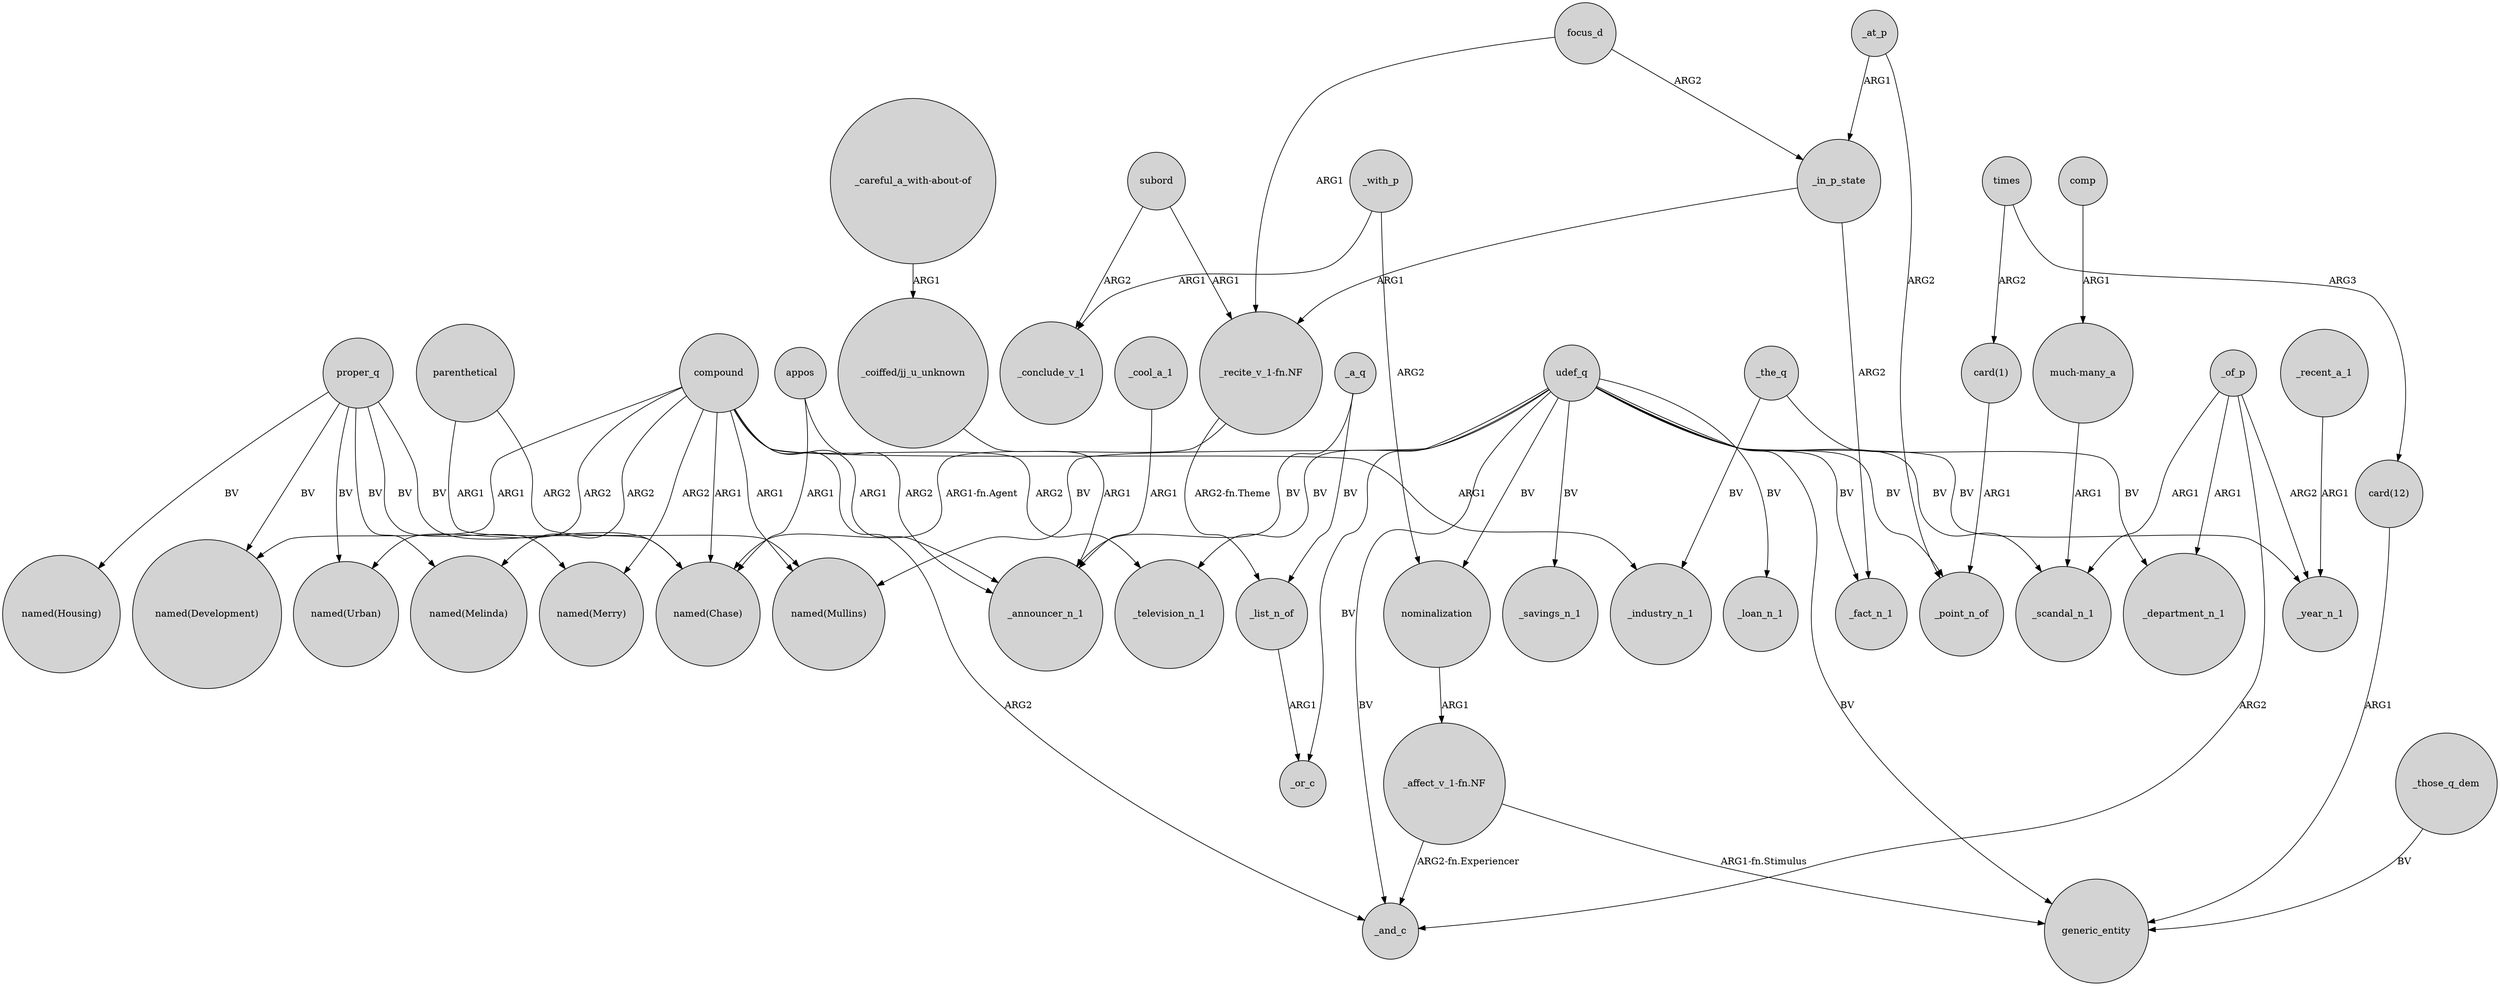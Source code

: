 digraph {
	node [shape=circle style=filled]
	"_recite_v_1-fn.NF" -> _list_n_of [label="ARG2-fn.Theme"]
	_a_q -> _list_n_of [label=BV]
	parenthetical -> "named(Mullins)" [label=ARG2]
	udef_q -> generic_entity [label=BV]
	proper_q -> "named(Housing)" [label=BV]
	udef_q -> _television_n_1 [label=BV]
	subord -> "_recite_v_1-fn.NF" [label=ARG1]
	_with_p -> nominalization [label=ARG2]
	compound -> "named(Chase)" [label=ARG1]
	nominalization -> "_affect_v_1-fn.NF" [label=ARG1]
	_of_p -> _scandal_n_1 [label=ARG1]
	_of_p -> _year_n_1 [label=ARG2]
	proper_q -> "named(Development)" [label=BV]
	compound -> "named(Melinda)" [label=ARG2]
	_of_p -> _department_n_1 [label=ARG1]
	udef_q -> _loan_n_1 [label=BV]
	udef_q -> _scandal_n_1 [label=BV]
	focus_d -> _in_p_state [label=ARG2]
	proper_q -> "named(Urban)" [label=BV]
	proper_q -> "named(Chase)" [label=BV]
	focus_d -> "_recite_v_1-fn.NF" [label=ARG1]
	_of_p -> _and_c [label=ARG2]
	compound -> _industry_n_1 [label=ARG1]
	udef_q -> "named(Mullins)" [label=BV]
	_those_q_dem -> generic_entity [label=BV]
	udef_q -> _savings_n_1 [label=BV]
	_in_p_state -> _fact_n_1 [label=ARG2]
	proper_q -> "named(Merry)" [label=BV]
	compound -> _announcer_n_1 [label=ARG1]
	udef_q -> _or_c [label=BV]
	_the_q -> _industry_n_1 [label=BV]
	_with_p -> _conclude_v_1 [label=ARG1]
	_the_q -> _department_n_1 [label=BV]
	udef_q -> _fact_n_1 [label=BV]
	"_affect_v_1-fn.NF" -> generic_entity [label="ARG1-fn.Stimulus"]
	appos -> _announcer_n_1 [label=ARG2]
	compound -> "named(Mullins)" [label=ARG1]
	proper_q -> "named(Melinda)" [label=BV]
	_cool_a_1 -> _announcer_n_1 [label=ARG1]
	_list_n_of -> _or_c [label=ARG1]
	subord -> _conclude_v_1 [label=ARG2]
	comp -> "much-many_a" [label=ARG1]
	compound -> _and_c [label=ARG2]
	times -> "card(1)" [label=ARG2]
	"_affect_v_1-fn.NF" -> _and_c [label="ARG2-fn.Experiencer"]
	appos -> "named(Chase)" [label=ARG1]
	"card(1)" -> _point_n_of [label=ARG1]
	_recent_a_1 -> _year_n_1 [label=ARG1]
	"_careful_a_with-about-of" -> "_coiffed/jj_u_unknown" [label=ARG1]
	"_coiffed/jj_u_unknown" -> _announcer_n_1 [label=ARG1]
	"_recite_v_1-fn.NF" -> "named(Chase)" [label="ARG1-fn.Agent"]
	compound -> "named(Urban)" [label=ARG2]
	_at_p -> _point_n_of [label=ARG2]
	udef_q -> nominalization [label=BV]
	"card(12)" -> generic_entity [label=ARG1]
	_at_p -> _in_p_state [label=ARG1]
	_in_p_state -> "_recite_v_1-fn.NF" [label=ARG1]
	udef_q -> _year_n_1 [label=BV]
	compound -> "named(Development)" [label=ARG1]
	udef_q -> _and_c [label=BV]
	times -> "card(12)" [label=ARG3]
	parenthetical -> "named(Chase)" [label=ARG1]
	"much-many_a" -> _scandal_n_1 [label=ARG1]
	compound -> "named(Merry)" [label=ARG2]
	_a_q -> _announcer_n_1 [label=BV]
	compound -> _television_n_1 [label=ARG2]
	udef_q -> _point_n_of [label=BV]
}
